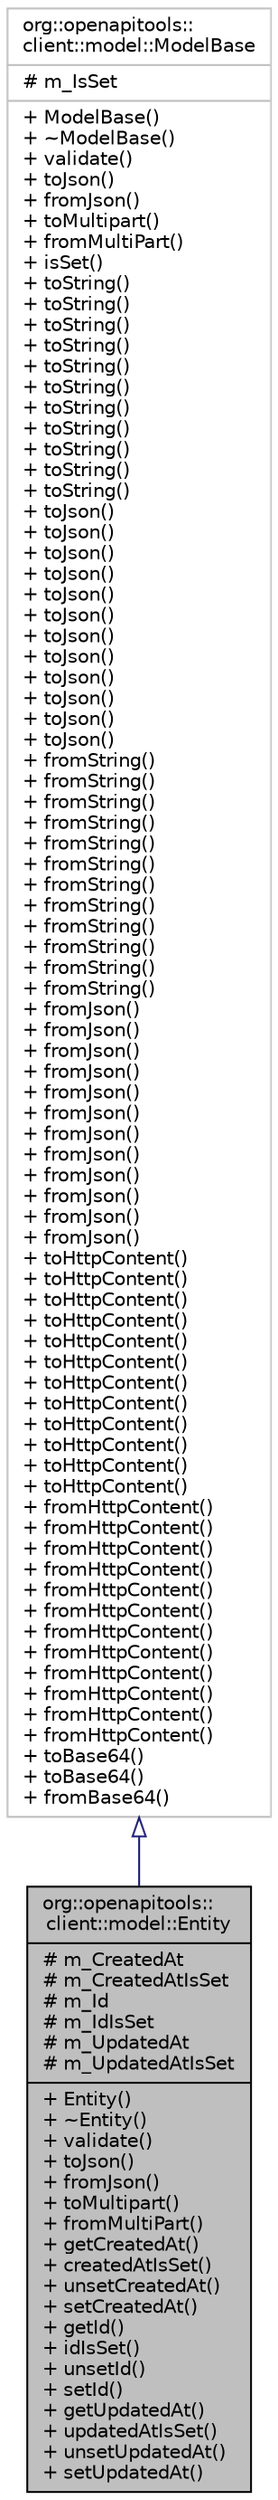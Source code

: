 digraph "org::openapitools::client::model::Entity"
{
 // INTERACTIVE_SVG=YES
 // LATEX_PDF_SIZE
  bgcolor="transparent";
  edge [fontname="Helvetica",fontsize="10",labelfontname="Helvetica",labelfontsize="10"];
  node [fontname="Helvetica",fontsize="10",shape=record];
  Node1 [label="{org::openapitools::\lclient::model::Entity\n|# m_CreatedAt\l# m_CreatedAtIsSet\l# m_Id\l# m_IdIsSet\l# m_UpdatedAt\l# m_UpdatedAtIsSet\l|+ Entity()\l+ ~Entity()\l+ validate()\l+ toJson()\l+ fromJson()\l+ toMultipart()\l+ fromMultiPart()\l+ getCreatedAt()\l+ createdAtIsSet()\l+ unsetCreatedAt()\l+ setCreatedAt()\l+ getId()\l+ idIsSet()\l+ unsetId()\l+ setId()\l+ getUpdatedAt()\l+ updatedAtIsSet()\l+ unsetUpdatedAt()\l+ setUpdatedAt()\l}",height=0.2,width=0.4,color="black", fillcolor="grey75", style="filled", fontcolor="black",tooltip="Base entity."];
  Node2 -> Node1 [dir="back",color="midnightblue",fontsize="10",style="solid",arrowtail="onormal",fontname="Helvetica"];
  Node2 [label="{org::openapitools::\lclient::model::ModelBase\n|# m_IsSet\l|+ ModelBase()\l+ ~ModelBase()\l+ validate()\l+ toJson()\l+ fromJson()\l+ toMultipart()\l+ fromMultiPart()\l+ isSet()\l+ toString()\l+ toString()\l+ toString()\l+ toString()\l+ toString()\l+ toString()\l+ toString()\l+ toString()\l+ toString()\l+ toString()\l+ toString()\l+ toJson()\l+ toJson()\l+ toJson()\l+ toJson()\l+ toJson()\l+ toJson()\l+ toJson()\l+ toJson()\l+ toJson()\l+ toJson()\l+ toJson()\l+ toJson()\l+ fromString()\l+ fromString()\l+ fromString()\l+ fromString()\l+ fromString()\l+ fromString()\l+ fromString()\l+ fromString()\l+ fromString()\l+ fromString()\l+ fromString()\l+ fromString()\l+ fromJson()\l+ fromJson()\l+ fromJson()\l+ fromJson()\l+ fromJson()\l+ fromJson()\l+ fromJson()\l+ fromJson()\l+ fromJson()\l+ fromJson()\l+ fromJson()\l+ fromJson()\l+ toHttpContent()\l+ toHttpContent()\l+ toHttpContent()\l+ toHttpContent()\l+ toHttpContent()\l+ toHttpContent()\l+ toHttpContent()\l+ toHttpContent()\l+ toHttpContent()\l+ toHttpContent()\l+ toHttpContent()\l+ toHttpContent()\l+ fromHttpContent()\l+ fromHttpContent()\l+ fromHttpContent()\l+ fromHttpContent()\l+ fromHttpContent()\l+ fromHttpContent()\l+ fromHttpContent()\l+ fromHttpContent()\l+ fromHttpContent()\l+ fromHttpContent()\l+ fromHttpContent()\l+ fromHttpContent()\l+ toBase64()\l+ toBase64()\l+ fromBase64()\l}",height=0.2,width=0.4,color="grey75",URL="$classorg_1_1openapitools_1_1client_1_1model_1_1_model_base.html",tooltip=" "];
}
